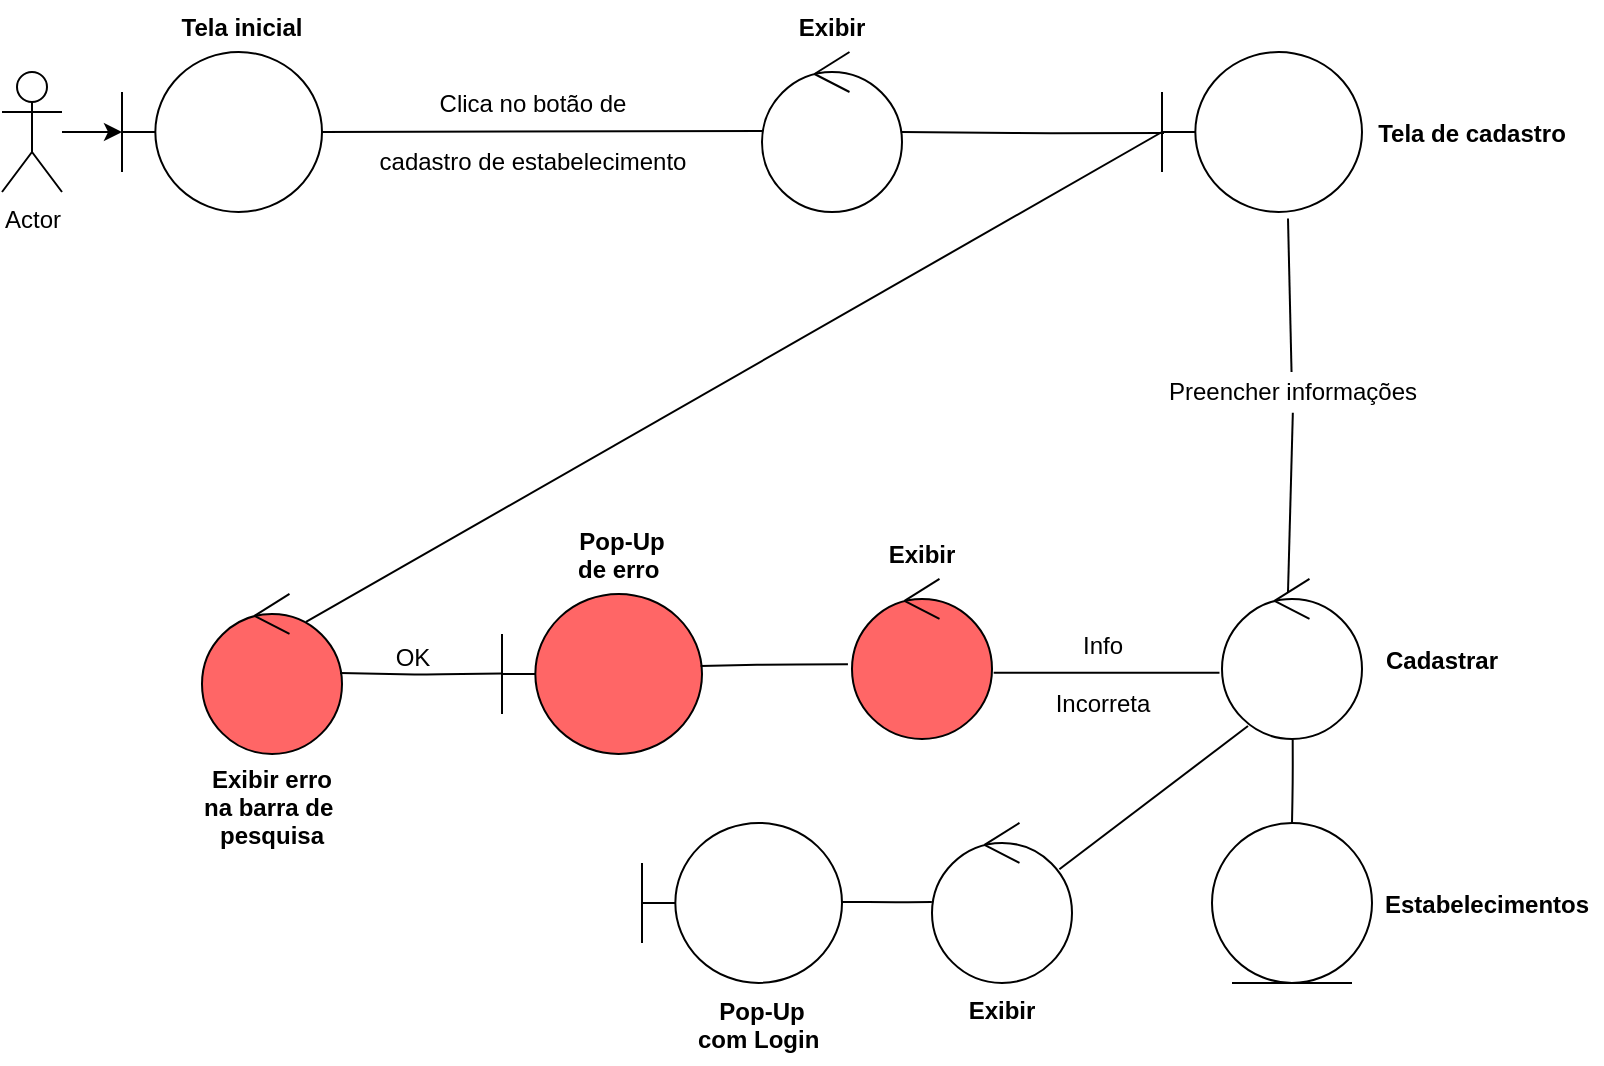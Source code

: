 <mxfile version="14.9.0" type="github">
  <diagram id="uFpXIa9e94vUYBDHJKgj" name="Page-1">
    <mxGraphModel dx="943" dy="329" grid="1" gridSize="10" guides="1" tooltips="1" connect="1" arrows="1" fold="1" page="1" pageScale="1" pageWidth="827" pageHeight="1169" math="0" shadow="0">
      <root>
        <mxCell id="0" />
        <mxCell id="1" parent="0" />
        <mxCell id="bKcGV3TAaL6Z48od4T0I-9" style="edgeStyle=orthogonalEdgeStyle;rounded=0;orthogonalLoop=1;jettySize=auto;html=1;entryX=0;entryY=0.5;entryDx=0;entryDy=0;entryPerimeter=0;" edge="1" parent="1" source="bKcGV3TAaL6Z48od4T0I-1" target="bKcGV3TAaL6Z48od4T0I-2">
          <mxGeometry relative="1" as="geometry" />
        </mxCell>
        <mxCell id="bKcGV3TAaL6Z48od4T0I-1" value="Actor" style="shape=umlActor;verticalLabelPosition=bottom;verticalAlign=top;html=1;" vertex="1" parent="1">
          <mxGeometry x="20" y="60" width="30" height="60" as="geometry" />
        </mxCell>
        <mxCell id="bKcGV3TAaL6Z48od4T0I-2" value="" style="shape=umlBoundary;whiteSpace=wrap;html=1;" vertex="1" parent="1">
          <mxGeometry x="80" y="50" width="100" height="80" as="geometry" />
        </mxCell>
        <mxCell id="bKcGV3TAaL6Z48od4T0I-3" value="" style="ellipse;shape=umlControl;whiteSpace=wrap;html=1;" vertex="1" parent="1">
          <mxGeometry x="400" y="50" width="70" height="80" as="geometry" />
        </mxCell>
        <mxCell id="bKcGV3TAaL6Z48od4T0I-4" value="" style="ellipse;shape=umlEntity;whiteSpace=wrap;html=1;" vertex="1" parent="1">
          <mxGeometry x="625" y="435.46" width="80" height="80" as="geometry" />
        </mxCell>
        <mxCell id="bKcGV3TAaL6Z48od4T0I-5" value="" style="ellipse;shape=umlControl;whiteSpace=wrap;html=1;fillColor=#FF6666;" vertex="1" parent="1">
          <mxGeometry x="120" y="320.96" width="70" height="80" as="geometry" />
        </mxCell>
        <mxCell id="bKcGV3TAaL6Z48od4T0I-6" value="" style="ellipse;shape=umlControl;whiteSpace=wrap;html=1;" vertex="1" parent="1">
          <mxGeometry x="485" y="435.46" width="70" height="80" as="geometry" />
        </mxCell>
        <mxCell id="bKcGV3TAaL6Z48od4T0I-8" value="" style="ellipse;shape=umlControl;whiteSpace=wrap;html=1;" vertex="1" parent="1">
          <mxGeometry x="630" y="313.46" width="70" height="80" as="geometry" />
        </mxCell>
        <mxCell id="bKcGV3TAaL6Z48od4T0I-22" value="" style="endArrow=none;html=1;edgeStyle=orthogonalEdgeStyle;exitX=1;exitY=0.5;exitDx=0;exitDy=0;exitPerimeter=0;" edge="1" parent="1" source="bKcGV3TAaL6Z48od4T0I-2">
          <mxGeometry relative="1" as="geometry">
            <mxPoint x="290" y="89.5" as="sourcePoint" />
            <mxPoint x="400" y="89.5" as="targetPoint" />
          </mxGeometry>
        </mxCell>
        <mxCell id="bKcGV3TAaL6Z48od4T0I-33" value="Tela inicial" style="text;align=center;fontStyle=1;verticalAlign=middle;spacingLeft=3;spacingRight=3;strokeColor=none;rotatable=0;points=[[0,0.5],[1,0.5]];portConstraint=eastwest;" vertex="1" parent="1">
          <mxGeometry x="100" y="24" width="80" height="26" as="geometry" />
        </mxCell>
        <mxCell id="bKcGV3TAaL6Z48od4T0I-35" value="Exibir" style="text;align=center;fontStyle=1;verticalAlign=middle;spacingLeft=3;spacingRight=3;strokeColor=none;rotatable=0;points=[[0,0.5],[1,0.5]];portConstraint=eastwest;" vertex="1" parent="1">
          <mxGeometry x="395" y="24" width="80" height="26" as="geometry" />
        </mxCell>
        <mxCell id="bKcGV3TAaL6Z48od4T0I-36" value="Estabelecimentos" style="text;align=center;fontStyle=1;verticalAlign=middle;spacingLeft=3;spacingRight=3;strokeColor=none;rotatable=0;points=[[0,0.5],[1,0.5]];portConstraint=eastwest;" vertex="1" parent="1">
          <mxGeometry x="705" y="462.46" width="115" height="26" as="geometry" />
        </mxCell>
        <mxCell id="bKcGV3TAaL6Z48od4T0I-37" value="Cadastrar" style="text;align=center;fontStyle=1;verticalAlign=middle;spacingLeft=3;spacingRight=3;strokeColor=none;rotatable=0;points=[[0,0.5],[1,0.5]];portConstraint=eastwest;" vertex="1" parent="1">
          <mxGeometry x="700" y="340.46" width="80" height="26" as="geometry" />
        </mxCell>
        <mxCell id="bKcGV3TAaL6Z48od4T0I-38" value="Exibir" style="text;align=center;fontStyle=1;verticalAlign=middle;spacingLeft=3;spacingRight=3;strokeColor=none;rotatable=0;points=[[0,0.5],[1,0.5]];portConstraint=eastwest;" vertex="1" parent="1">
          <mxGeometry x="480" y="515.46" width="80" height="26" as="geometry" />
        </mxCell>
        <mxCell id="bKcGV3TAaL6Z48od4T0I-39" value="Tela de cadastro" style="text;align=center;fontStyle=1;verticalAlign=middle;spacingLeft=3;spacingRight=3;strokeColor=none;rotatable=0;points=[[0,0.5],[1,0.5]];portConstraint=eastwest;" vertex="1" parent="1">
          <mxGeometry x="705" y="75" width="100" height="30" as="geometry" />
        </mxCell>
        <mxCell id="bKcGV3TAaL6Z48od4T0I-45" value="Exibir erro&#xa;na barra de &#xa;pesquisa" style="text;align=center;fontStyle=1;verticalAlign=middle;spacingLeft=3;spacingRight=3;strokeColor=none;rotatable=0;points=[[0,0.5],[1,0.5]];portConstraint=eastwest;" vertex="1" parent="1">
          <mxGeometry x="115" y="414" width="80" height="26" as="geometry" />
        </mxCell>
        <mxCell id="bKcGV3TAaL6Z48od4T0I-46" value="Clica no botão de &lt;br&gt;&lt;br&gt;cadastro de estabelecimento" style="text;html=1;resizable=0;autosize=1;align=center;verticalAlign=middle;points=[];fillColor=none;strokeColor=none;rounded=0;" vertex="1" parent="1">
          <mxGeometry x="200" y="65" width="170" height="50" as="geometry" />
        </mxCell>
        <mxCell id="bKcGV3TAaL6Z48od4T0I-50" value="" style="endArrow=none;html=1;exitX=0.743;exitY=0.175;exitDx=0;exitDy=0;exitPerimeter=0;" edge="1" parent="1" source="bKcGV3TAaL6Z48od4T0I-5">
          <mxGeometry relative="1" as="geometry">
            <mxPoint x="172.01" y="324.96" as="sourcePoint" />
            <mxPoint x="600" y="90" as="targetPoint" />
          </mxGeometry>
        </mxCell>
        <mxCell id="bKcGV3TAaL6Z48od4T0I-52" value="" style="ellipse;shape=umlControl;whiteSpace=wrap;html=1;fillColor=#FF6666;" vertex="1" parent="1">
          <mxGeometry x="445" y="313.46" width="70" height="80" as="geometry" />
        </mxCell>
        <mxCell id="bKcGV3TAaL6Z48od4T0I-53" value="Exibir" style="text;align=center;fontStyle=1;verticalAlign=middle;spacingLeft=3;spacingRight=3;strokeColor=none;rotatable=0;points=[[0,0.5],[1,0.5]];portConstraint=eastwest;" vertex="1" parent="1">
          <mxGeometry x="440" y="287.46" width="80" height="26" as="geometry" />
        </mxCell>
        <mxCell id="bKcGV3TAaL6Z48od4T0I-55" value="" style="shape=umlBoundary;whiteSpace=wrap;html=1;fillColor=#FFFFFF;" vertex="1" parent="1">
          <mxGeometry x="600" y="50" width="100" height="80" as="geometry" />
        </mxCell>
        <mxCell id="bKcGV3TAaL6Z48od4T0I-56" value="" style="shape=umlBoundary;whiteSpace=wrap;html=1;fillColor=#FF6666;" vertex="1" parent="1">
          <mxGeometry x="270" y="320.96" width="100" height="80" as="geometry" />
        </mxCell>
        <mxCell id="bKcGV3TAaL6Z48od4T0I-57" value="" style="shape=umlBoundary;whiteSpace=wrap;html=1;fillColor=#FFFFFF;" vertex="1" parent="1">
          <mxGeometry x="340" y="435.46" width="100" height="80" as="geometry" />
        </mxCell>
        <mxCell id="bKcGV3TAaL6Z48od4T0I-59" value="" style="endArrow=none;html=1;exitX=0.503;exitY=1.021;exitDx=0;exitDy=0;exitPerimeter=0;startArrow=none;" edge="1" parent="1" source="bKcGV3TAaL6Z48od4T0I-70">
          <mxGeometry relative="1" as="geometry">
            <mxPoint x="620" y="170" as="sourcePoint" />
            <mxPoint x="663" y="320" as="targetPoint" />
          </mxGeometry>
        </mxCell>
        <mxCell id="bKcGV3TAaL6Z48od4T0I-62" value="" style="endArrow=none;html=1;edgeStyle=orthogonalEdgeStyle;entryX=0.5;entryY=0;entryDx=0;entryDy=0;exitX=0.505;exitY=1.003;exitDx=0;exitDy=0;exitPerimeter=0;" edge="1" parent="1" source="bKcGV3TAaL6Z48od4T0I-8" target="bKcGV3TAaL6Z48od4T0I-4">
          <mxGeometry relative="1" as="geometry">
            <mxPoint x="665" y="400" as="sourcePoint" />
            <mxPoint x="673.0" y="330" as="targetPoint" />
          </mxGeometry>
        </mxCell>
        <mxCell id="bKcGV3TAaL6Z48od4T0I-64" value="" style="endArrow=none;html=1;edgeStyle=orthogonalEdgeStyle;entryX=1.012;entryY=0.587;entryDx=0;entryDy=0;exitX=-0.018;exitY=0.587;exitDx=0;exitDy=0;exitPerimeter=0;entryPerimeter=0;" edge="1" parent="1" source="bKcGV3TAaL6Z48od4T0I-8" target="bKcGV3TAaL6Z48od4T0I-52">
          <mxGeometry relative="1" as="geometry">
            <mxPoint x="600" y="364.46" as="sourcePoint" />
            <mxPoint x="600" y="409.9" as="targetPoint" />
          </mxGeometry>
        </mxCell>
        <mxCell id="bKcGV3TAaL6Z48od4T0I-65" value="" style="endArrow=none;html=1;edgeStyle=orthogonalEdgeStyle;exitX=-0.029;exitY=0.534;exitDx=0;exitDy=0;exitPerimeter=0;entryX=0.993;entryY=0.45;entryDx=0;entryDy=0;entryPerimeter=0;" edge="1" parent="1" source="bKcGV3TAaL6Z48od4T0I-52" target="bKcGV3TAaL6Z48od4T0I-56">
          <mxGeometry relative="1" as="geometry">
            <mxPoint x="480" y="353" as="sourcePoint" />
            <mxPoint x="369" y="355" as="targetPoint" />
          </mxGeometry>
        </mxCell>
        <mxCell id="bKcGV3TAaL6Z48od4T0I-66" value="" style="endArrow=none;html=1;edgeStyle=orthogonalEdgeStyle;entryX=0.986;entryY=0.494;entryDx=0;entryDy=0;exitX=-0.018;exitY=0.587;exitDx=0;exitDy=0;exitPerimeter=0;entryPerimeter=0;" edge="1" parent="1" target="bKcGV3TAaL6Z48od4T0I-5">
          <mxGeometry relative="1" as="geometry">
            <mxPoint x="270.0" y="360.79" as="sourcePoint" />
            <mxPoint x="197.1" y="360.79" as="targetPoint" />
          </mxGeometry>
        </mxCell>
        <mxCell id="bKcGV3TAaL6Z48od4T0I-67" value="" style="endArrow=none;html=1;entryX=0.91;entryY=0.29;entryDx=0;entryDy=0;entryPerimeter=0;" edge="1" parent="1" target="bKcGV3TAaL6Z48od4T0I-6">
          <mxGeometry relative="1" as="geometry">
            <mxPoint x="643" y="387" as="sourcePoint" />
            <mxPoint x="585.84" y="390.42" as="targetPoint" />
          </mxGeometry>
        </mxCell>
        <mxCell id="bKcGV3TAaL6Z48od4T0I-68" value="" style="endArrow=none;html=1;edgeStyle=orthogonalEdgeStyle;exitX=-0.001;exitY=0.495;exitDx=0;exitDy=0;exitPerimeter=0;" edge="1" parent="1" source="bKcGV3TAaL6Z48od4T0I-6">
          <mxGeometry relative="1" as="geometry">
            <mxPoint x="480" y="475" as="sourcePoint" />
            <mxPoint x="440" y="475" as="targetPoint" />
          </mxGeometry>
        </mxCell>
        <mxCell id="bKcGV3TAaL6Z48od4T0I-69" value="" style="endArrow=none;html=1;edgeStyle=orthogonalEdgeStyle;entryX=1.012;entryY=0.587;entryDx=0;entryDy=0;exitX=0.01;exitY=0.507;exitDx=0;exitDy=0;exitPerimeter=0;entryPerimeter=0;" edge="1" parent="1" source="bKcGV3TAaL6Z48od4T0I-55">
          <mxGeometry relative="1" as="geometry">
            <mxPoint x="542.9" y="90.0" as="sourcePoint" />
            <mxPoint x="470.0" y="90.0" as="targetPoint" />
          </mxGeometry>
        </mxCell>
        <mxCell id="bKcGV3TAaL6Z48od4T0I-70" value="Preencher informações" style="text;html=1;resizable=0;autosize=1;align=center;verticalAlign=middle;points=[];fillColor=none;strokeColor=none;rounded=0;" vertex="1" parent="1">
          <mxGeometry x="595" y="210" width="140" height="20" as="geometry" />
        </mxCell>
        <mxCell id="bKcGV3TAaL6Z48od4T0I-71" value="" style="endArrow=none;html=1;exitX=0.63;exitY=1.041;exitDx=0;exitDy=0;exitPerimeter=0;" edge="1" parent="1" source="bKcGV3TAaL6Z48od4T0I-55" target="bKcGV3TAaL6Z48od4T0I-70">
          <mxGeometry relative="1" as="geometry">
            <mxPoint x="663" y="133.28" as="sourcePoint" />
            <mxPoint x="660" y="190" as="targetPoint" />
          </mxGeometry>
        </mxCell>
        <mxCell id="bKcGV3TAaL6Z48od4T0I-72" value="Pop-Up&#xa;de erro &#xa;" style="text;align=center;fontStyle=1;verticalAlign=middle;spacingLeft=3;spacingRight=3;strokeColor=none;rotatable=0;points=[[0,0.5],[1,0.5]];portConstraint=eastwest;" vertex="1" parent="1">
          <mxGeometry x="290" y="294.96" width="80" height="26" as="geometry" />
        </mxCell>
        <mxCell id="bKcGV3TAaL6Z48od4T0I-73" value="Pop-Up&#xa;com Login &#xa;" style="text;align=center;fontStyle=1;verticalAlign=middle;spacingLeft=3;spacingRight=3;strokeColor=none;rotatable=0;points=[[0,0.5],[1,0.5]];portConstraint=eastwest;" vertex="1" parent="1">
          <mxGeometry x="360" y="530" width="80" height="26" as="geometry" />
        </mxCell>
        <mxCell id="bKcGV3TAaL6Z48od4T0I-74" value="OK" style="text;html=1;resizable=0;autosize=1;align=center;verticalAlign=middle;points=[];fillColor=none;strokeColor=none;rounded=0;" vertex="1" parent="1">
          <mxGeometry x="210" y="343.46" width="30" height="20" as="geometry" />
        </mxCell>
        <mxCell id="bKcGV3TAaL6Z48od4T0I-76" value="Info &lt;br&gt;&lt;br&gt;Incorreta" style="text;html=1;resizable=0;autosize=1;align=center;verticalAlign=middle;points=[];fillColor=none;strokeColor=none;rounded=0;" vertex="1" parent="1">
          <mxGeometry x="540" y="335.96" width="60" height="50" as="geometry" />
        </mxCell>
      </root>
    </mxGraphModel>
  </diagram>
</mxfile>
